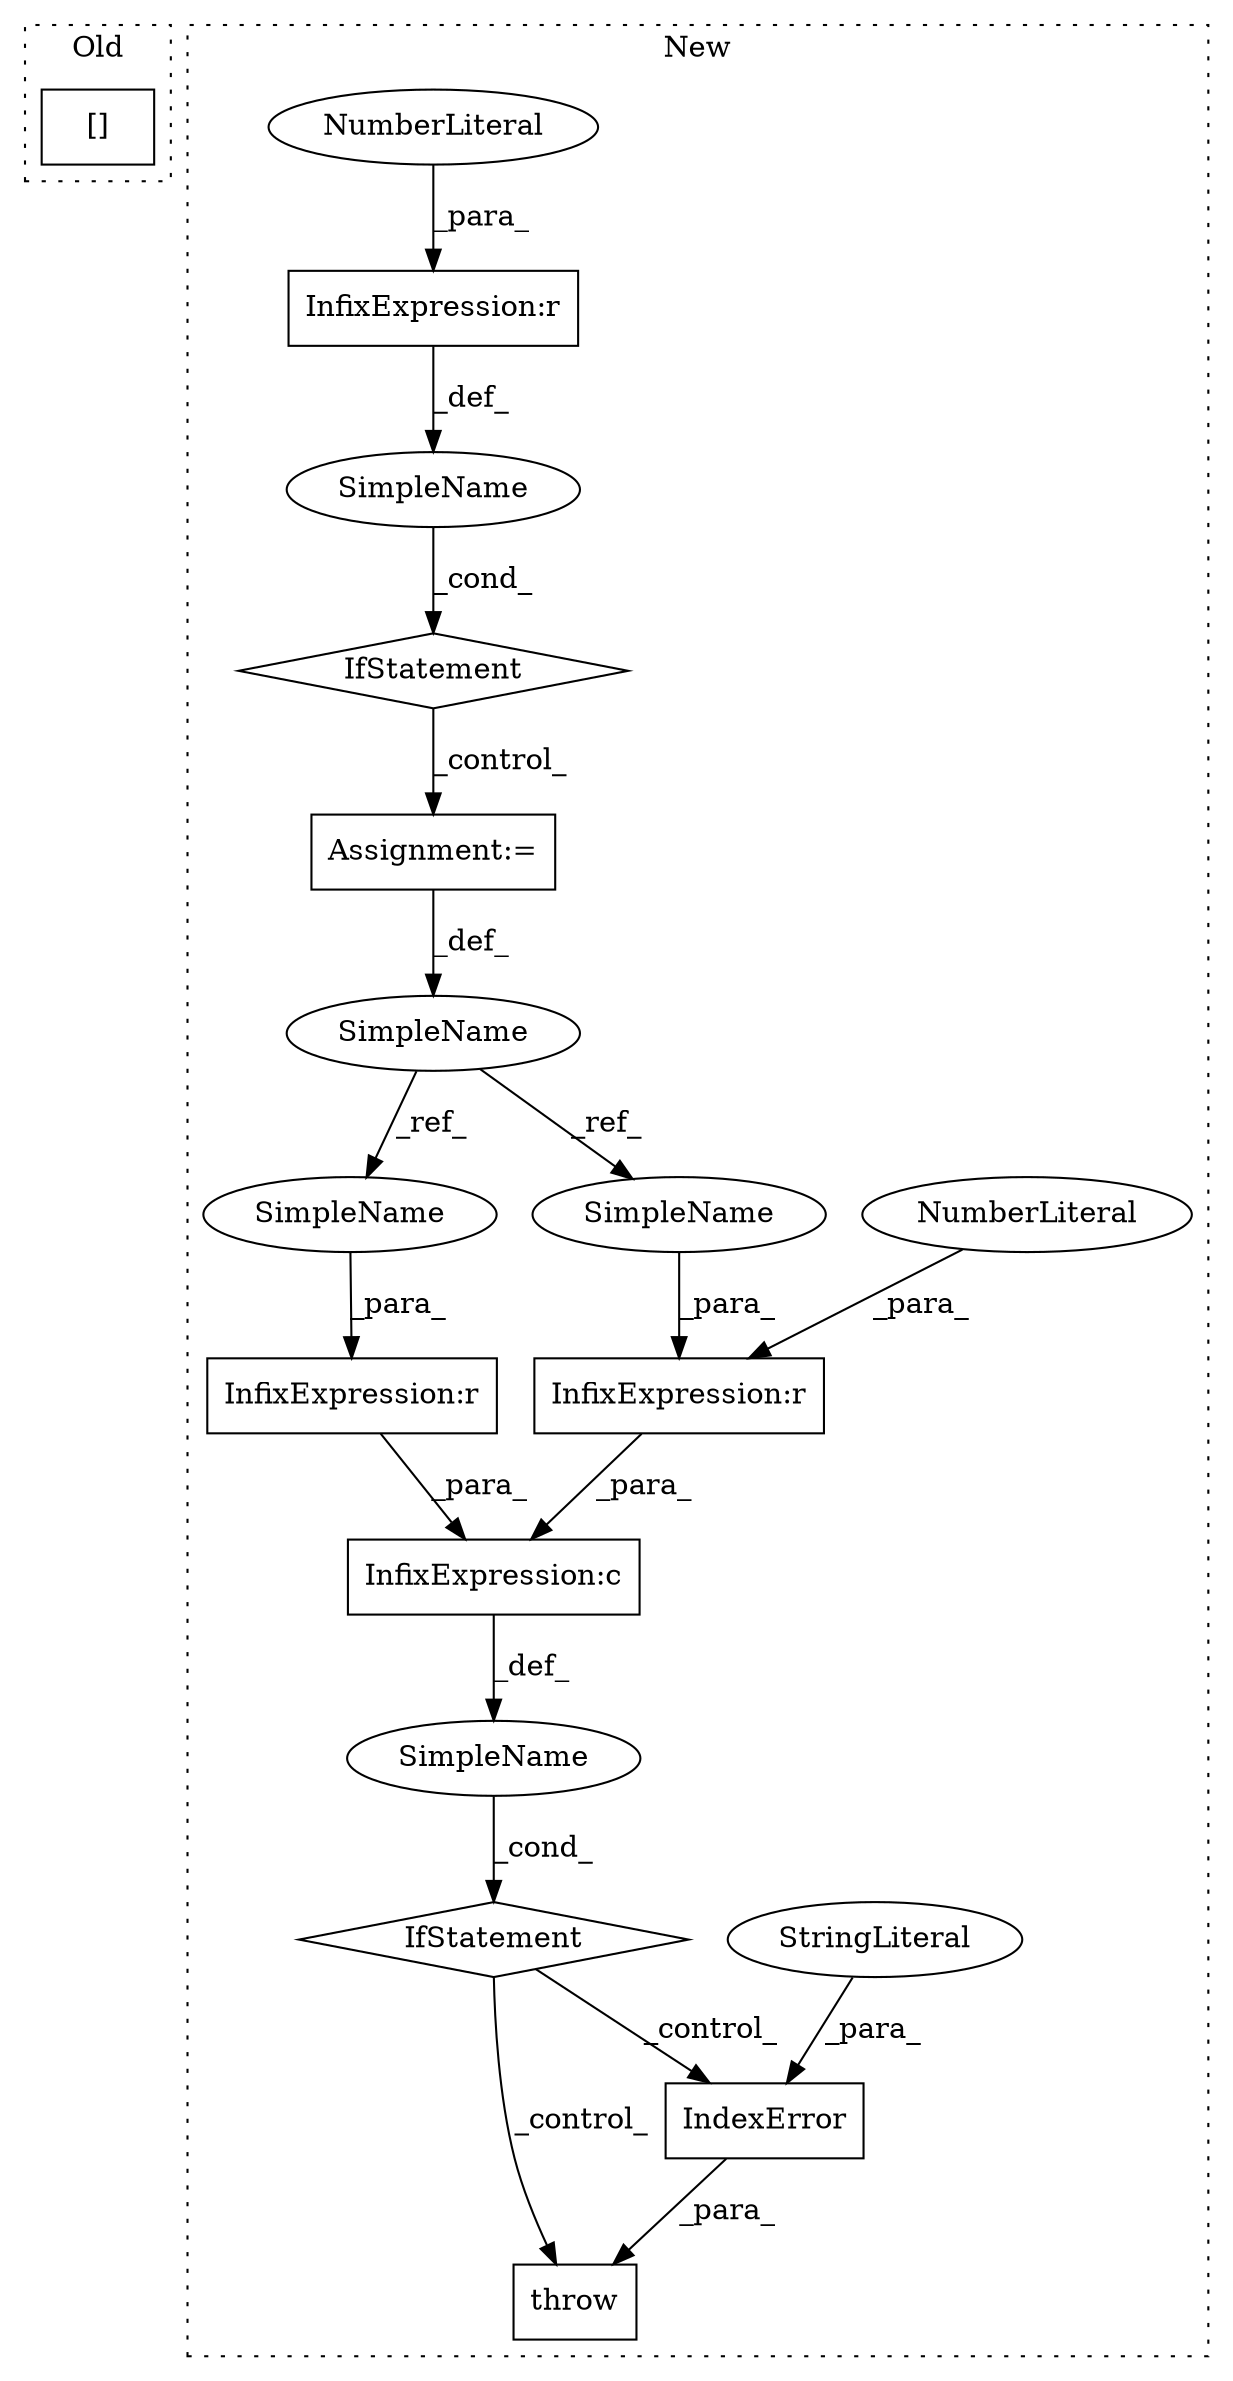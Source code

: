 digraph G {
subgraph cluster0 {
1 [label="[]" a="2" s="5024,5036" l="11,1" shape="box"];
label = "Old";
style="dotted";
}
subgraph cluster1 {
2 [label="IndexError" a="32" s="5031,5067" l="11,1" shape="box"];
3 [label="throw" a="53" s="5025" l="6" shape="box"];
4 [label="IfStatement" a="25" s="4992,5015" l="4,2" shape="diamond"];
5 [label="SimpleName" a="42" s="" l="" shape="ellipse"];
6 [label="StringLiteral" a="45" s="5042" l="25" shape="ellipse"];
7 [label="InfixExpression:r" a="27" s="4998" l="3" shape="box"];
8 [label="NumberLiteral" a="34" s="5001" l="1" shape="ellipse"];
9 [label="InfixExpression:c" a="27" s="5003" l="4" shape="box"];
10 [label="InfixExpression:r" a="27" s="5009" l="4" shape="box"];
11 [label="SimpleName" a="42" s="4976" l="1" shape="ellipse"];
12 [label="Assignment:=" a="7" s="4977" l="2" shape="box"];
13 [label="InfixExpression:r" a="27" s="4962" l="3" shape="box"];
14 [label="NumberLiteral" a="34" s="4965" l="1" shape="ellipse"];
15 [label="SimpleName" a="42" s="" l="" shape="ellipse"];
16 [label="IfStatement" a="25" s="4957,4966" l="4,2" shape="diamond"];
17 [label="SimpleName" a="42" s="5008" l="1" shape="ellipse"];
18 [label="SimpleName" a="42" s="4997" l="1" shape="ellipse"];
label = "New";
style="dotted";
}
2 -> 3 [label="_para_"];
4 -> 2 [label="_control_"];
4 -> 3 [label="_control_"];
5 -> 4 [label="_cond_"];
6 -> 2 [label="_para_"];
7 -> 9 [label="_para_"];
8 -> 7 [label="_para_"];
9 -> 5 [label="_def_"];
10 -> 9 [label="_para_"];
11 -> 18 [label="_ref_"];
11 -> 17 [label="_ref_"];
12 -> 11 [label="_def_"];
13 -> 15 [label="_def_"];
14 -> 13 [label="_para_"];
15 -> 16 [label="_cond_"];
16 -> 12 [label="_control_"];
17 -> 10 [label="_para_"];
18 -> 7 [label="_para_"];
}